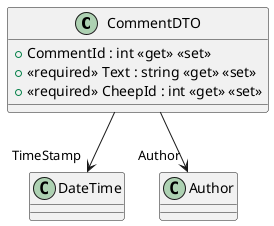 @startuml
class CommentDTO {
    + CommentId : int <<get>> <<set>>
    + <<required>> Text : string <<get>> <<set>>
    + <<required>> CheepId : int <<get>> <<set>>
}
CommentDTO --> "TimeStamp" DateTime
CommentDTO --> "Author" Author
@enduml
